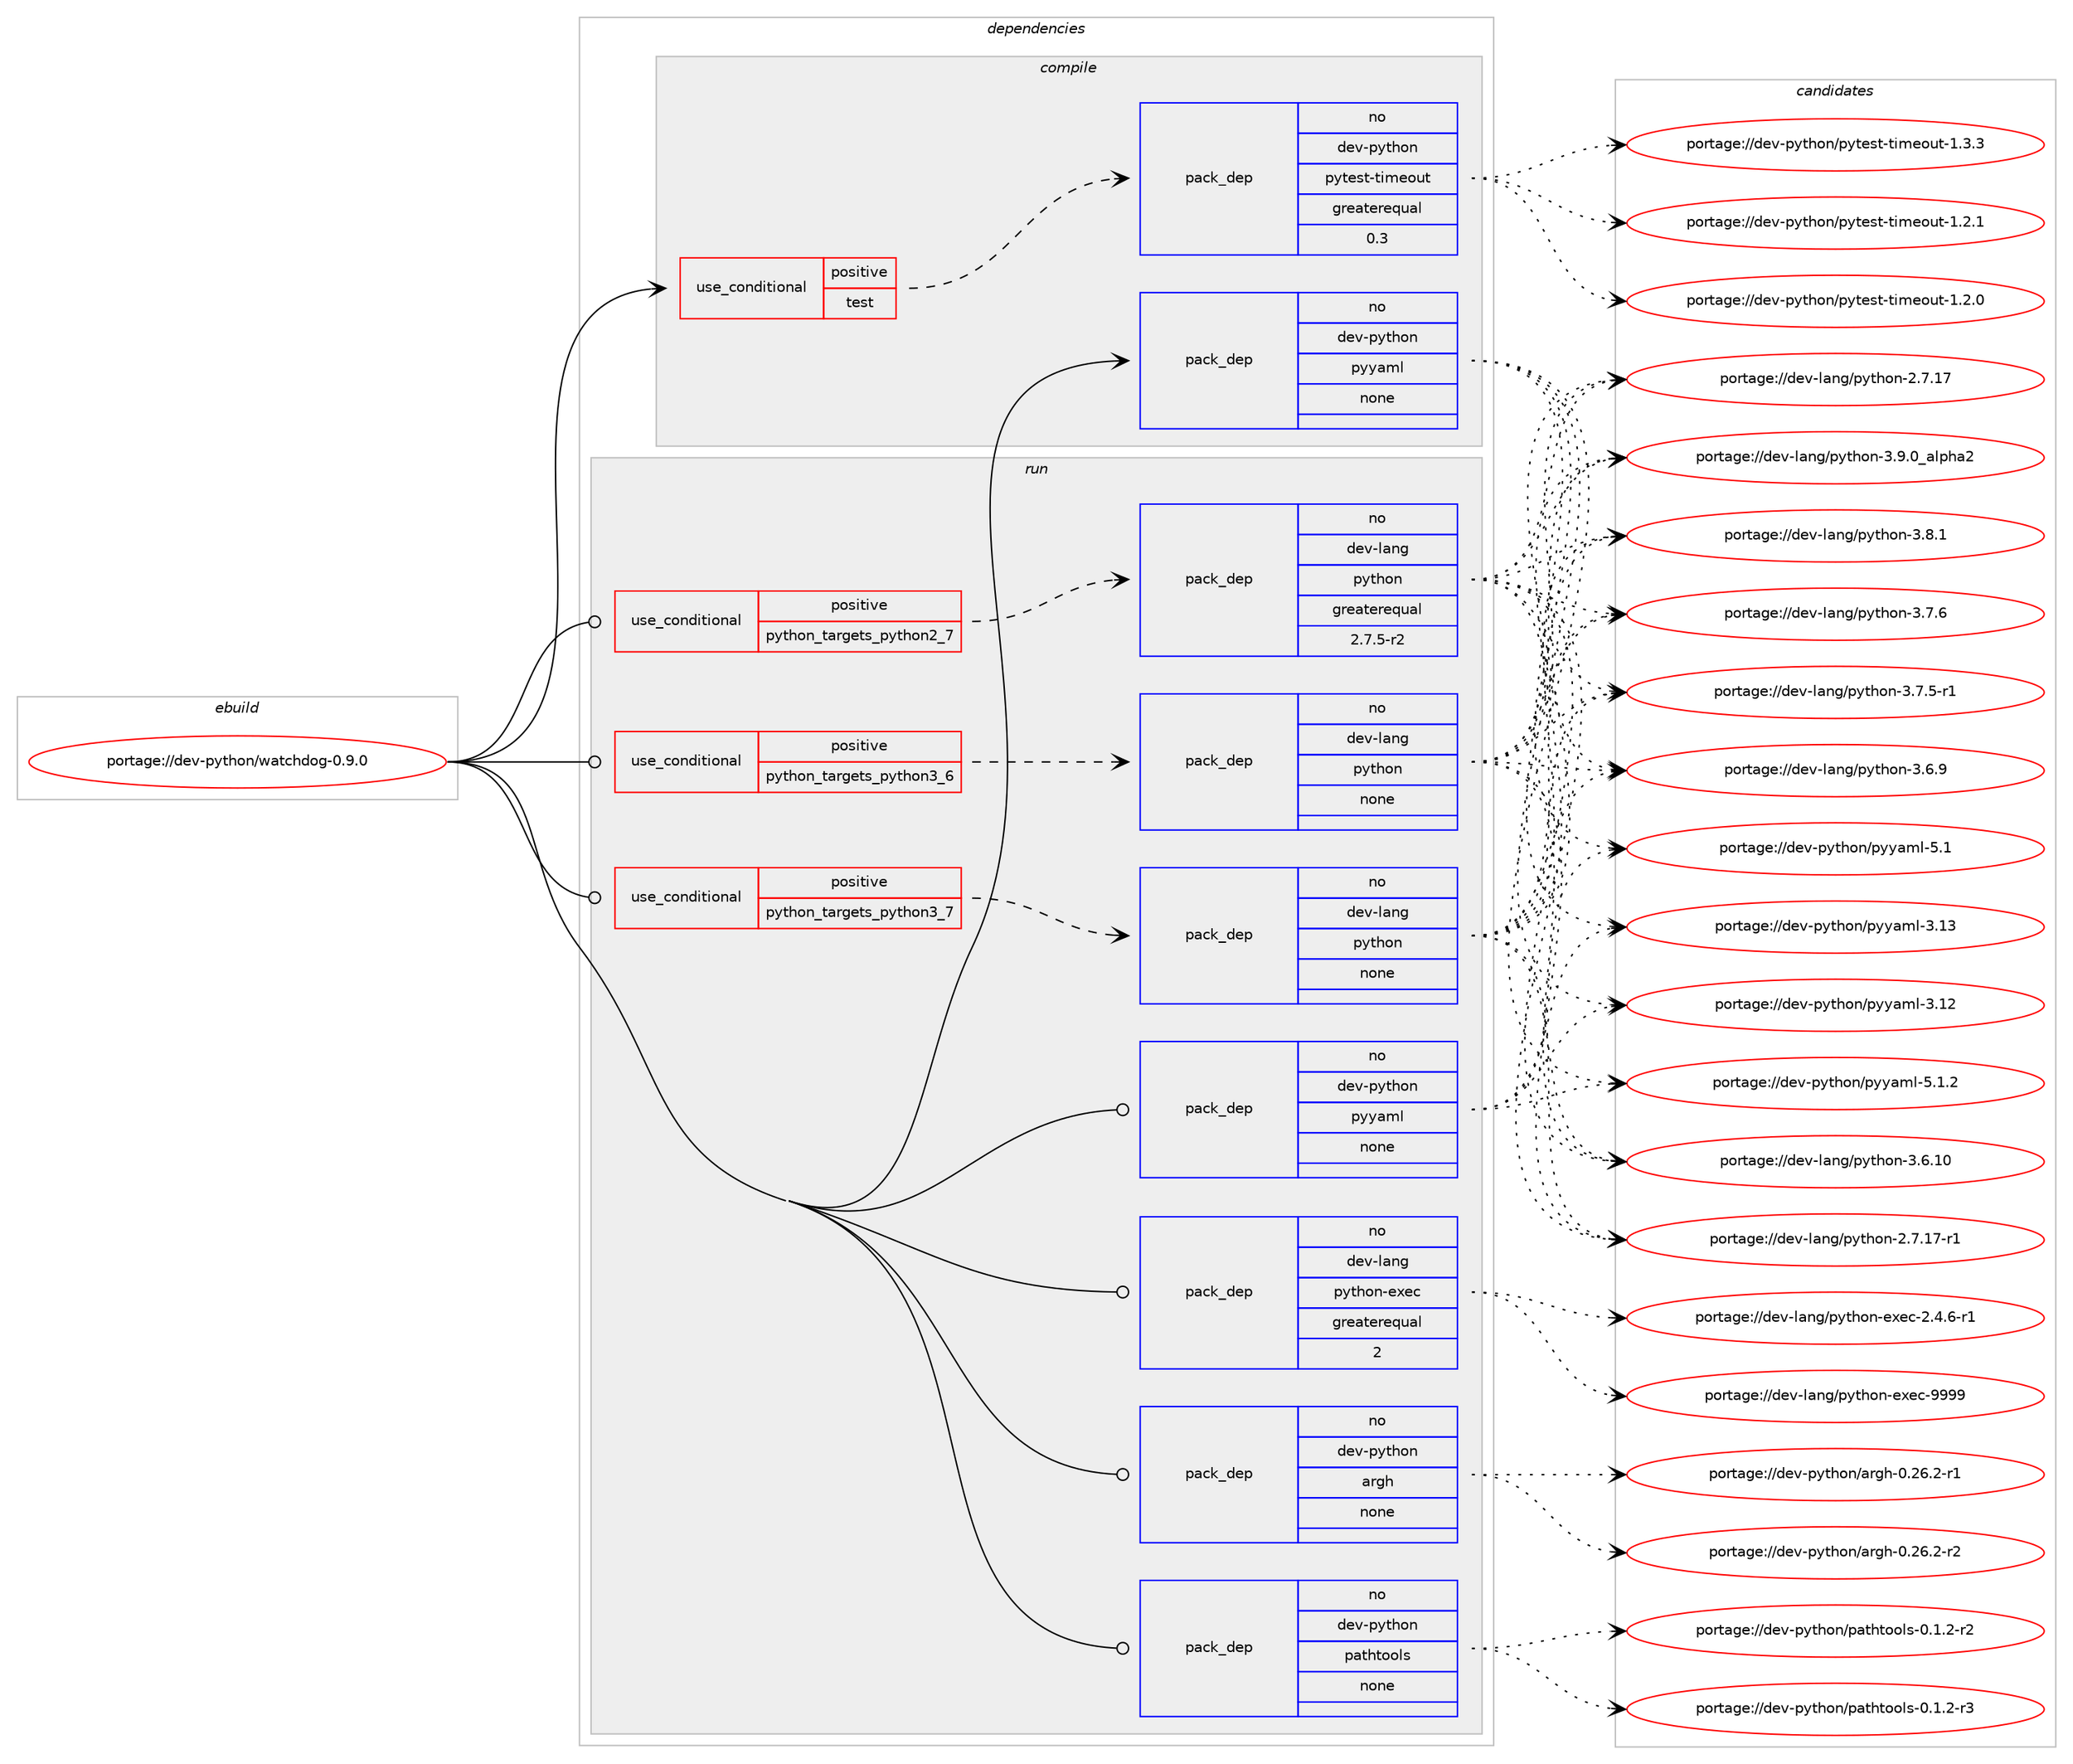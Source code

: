digraph prolog {

# *************
# Graph options
# *************

newrank=true;
concentrate=true;
compound=true;
graph [rankdir=LR,fontname=Helvetica,fontsize=10,ranksep=1.5];#, ranksep=2.5, nodesep=0.2];
edge  [arrowhead=vee];
node  [fontname=Helvetica,fontsize=10];

# **********
# The ebuild
# **********

subgraph cluster_leftcol {
color=gray;
label=<<i>ebuild</i>>;
id [label="portage://dev-python/watchdog-0.9.0", color=red, width=4, href="../dev-python/watchdog-0.9.0.svg"];
}

# ****************
# The dependencies
# ****************

subgraph cluster_midcol {
color=gray;
label=<<i>dependencies</i>>;
subgraph cluster_compile {
fillcolor="#eeeeee";
style=filled;
label=<<i>compile</i>>;
subgraph cond103867 {
dependency418696 [label=<<TABLE BORDER="0" CELLBORDER="1" CELLSPACING="0" CELLPADDING="4"><TR><TD ROWSPAN="3" CELLPADDING="10">use_conditional</TD></TR><TR><TD>positive</TD></TR><TR><TD>test</TD></TR></TABLE>>, shape=none, color=red];
subgraph pack309948 {
dependency418697 [label=<<TABLE BORDER="0" CELLBORDER="1" CELLSPACING="0" CELLPADDING="4" WIDTH="220"><TR><TD ROWSPAN="6" CELLPADDING="30">pack_dep</TD></TR><TR><TD WIDTH="110">no</TD></TR><TR><TD>dev-python</TD></TR><TR><TD>pytest-timeout</TD></TR><TR><TD>greaterequal</TD></TR><TR><TD>0.3</TD></TR></TABLE>>, shape=none, color=blue];
}
dependency418696:e -> dependency418697:w [weight=20,style="dashed",arrowhead="vee"];
}
id:e -> dependency418696:w [weight=20,style="solid",arrowhead="vee"];
subgraph pack309949 {
dependency418698 [label=<<TABLE BORDER="0" CELLBORDER="1" CELLSPACING="0" CELLPADDING="4" WIDTH="220"><TR><TD ROWSPAN="6" CELLPADDING="30">pack_dep</TD></TR><TR><TD WIDTH="110">no</TD></TR><TR><TD>dev-python</TD></TR><TR><TD>pyyaml</TD></TR><TR><TD>none</TD></TR><TR><TD></TD></TR></TABLE>>, shape=none, color=blue];
}
id:e -> dependency418698:w [weight=20,style="solid",arrowhead="vee"];
}
subgraph cluster_compileandrun {
fillcolor="#eeeeee";
style=filled;
label=<<i>compile and run</i>>;
}
subgraph cluster_run {
fillcolor="#eeeeee";
style=filled;
label=<<i>run</i>>;
subgraph cond103868 {
dependency418699 [label=<<TABLE BORDER="0" CELLBORDER="1" CELLSPACING="0" CELLPADDING="4"><TR><TD ROWSPAN="3" CELLPADDING="10">use_conditional</TD></TR><TR><TD>positive</TD></TR><TR><TD>python_targets_python2_7</TD></TR></TABLE>>, shape=none, color=red];
subgraph pack309950 {
dependency418700 [label=<<TABLE BORDER="0" CELLBORDER="1" CELLSPACING="0" CELLPADDING="4" WIDTH="220"><TR><TD ROWSPAN="6" CELLPADDING="30">pack_dep</TD></TR><TR><TD WIDTH="110">no</TD></TR><TR><TD>dev-lang</TD></TR><TR><TD>python</TD></TR><TR><TD>greaterequal</TD></TR><TR><TD>2.7.5-r2</TD></TR></TABLE>>, shape=none, color=blue];
}
dependency418699:e -> dependency418700:w [weight=20,style="dashed",arrowhead="vee"];
}
id:e -> dependency418699:w [weight=20,style="solid",arrowhead="odot"];
subgraph cond103869 {
dependency418701 [label=<<TABLE BORDER="0" CELLBORDER="1" CELLSPACING="0" CELLPADDING="4"><TR><TD ROWSPAN="3" CELLPADDING="10">use_conditional</TD></TR><TR><TD>positive</TD></TR><TR><TD>python_targets_python3_6</TD></TR></TABLE>>, shape=none, color=red];
subgraph pack309951 {
dependency418702 [label=<<TABLE BORDER="0" CELLBORDER="1" CELLSPACING="0" CELLPADDING="4" WIDTH="220"><TR><TD ROWSPAN="6" CELLPADDING="30">pack_dep</TD></TR><TR><TD WIDTH="110">no</TD></TR><TR><TD>dev-lang</TD></TR><TR><TD>python</TD></TR><TR><TD>none</TD></TR><TR><TD></TD></TR></TABLE>>, shape=none, color=blue];
}
dependency418701:e -> dependency418702:w [weight=20,style="dashed",arrowhead="vee"];
}
id:e -> dependency418701:w [weight=20,style="solid",arrowhead="odot"];
subgraph cond103870 {
dependency418703 [label=<<TABLE BORDER="0" CELLBORDER="1" CELLSPACING="0" CELLPADDING="4"><TR><TD ROWSPAN="3" CELLPADDING="10">use_conditional</TD></TR><TR><TD>positive</TD></TR><TR><TD>python_targets_python3_7</TD></TR></TABLE>>, shape=none, color=red];
subgraph pack309952 {
dependency418704 [label=<<TABLE BORDER="0" CELLBORDER="1" CELLSPACING="0" CELLPADDING="4" WIDTH="220"><TR><TD ROWSPAN="6" CELLPADDING="30">pack_dep</TD></TR><TR><TD WIDTH="110">no</TD></TR><TR><TD>dev-lang</TD></TR><TR><TD>python</TD></TR><TR><TD>none</TD></TR><TR><TD></TD></TR></TABLE>>, shape=none, color=blue];
}
dependency418703:e -> dependency418704:w [weight=20,style="dashed",arrowhead="vee"];
}
id:e -> dependency418703:w [weight=20,style="solid",arrowhead="odot"];
subgraph pack309953 {
dependency418705 [label=<<TABLE BORDER="0" CELLBORDER="1" CELLSPACING="0" CELLPADDING="4" WIDTH="220"><TR><TD ROWSPAN="6" CELLPADDING="30">pack_dep</TD></TR><TR><TD WIDTH="110">no</TD></TR><TR><TD>dev-lang</TD></TR><TR><TD>python-exec</TD></TR><TR><TD>greaterequal</TD></TR><TR><TD>2</TD></TR></TABLE>>, shape=none, color=blue];
}
id:e -> dependency418705:w [weight=20,style="solid",arrowhead="odot"];
subgraph pack309954 {
dependency418706 [label=<<TABLE BORDER="0" CELLBORDER="1" CELLSPACING="0" CELLPADDING="4" WIDTH="220"><TR><TD ROWSPAN="6" CELLPADDING="30">pack_dep</TD></TR><TR><TD WIDTH="110">no</TD></TR><TR><TD>dev-python</TD></TR><TR><TD>argh</TD></TR><TR><TD>none</TD></TR><TR><TD></TD></TR></TABLE>>, shape=none, color=blue];
}
id:e -> dependency418706:w [weight=20,style="solid",arrowhead="odot"];
subgraph pack309955 {
dependency418707 [label=<<TABLE BORDER="0" CELLBORDER="1" CELLSPACING="0" CELLPADDING="4" WIDTH="220"><TR><TD ROWSPAN="6" CELLPADDING="30">pack_dep</TD></TR><TR><TD WIDTH="110">no</TD></TR><TR><TD>dev-python</TD></TR><TR><TD>pathtools</TD></TR><TR><TD>none</TD></TR><TR><TD></TD></TR></TABLE>>, shape=none, color=blue];
}
id:e -> dependency418707:w [weight=20,style="solid",arrowhead="odot"];
subgraph pack309956 {
dependency418708 [label=<<TABLE BORDER="0" CELLBORDER="1" CELLSPACING="0" CELLPADDING="4" WIDTH="220"><TR><TD ROWSPAN="6" CELLPADDING="30">pack_dep</TD></TR><TR><TD WIDTH="110">no</TD></TR><TR><TD>dev-python</TD></TR><TR><TD>pyyaml</TD></TR><TR><TD>none</TD></TR><TR><TD></TD></TR></TABLE>>, shape=none, color=blue];
}
id:e -> dependency418708:w [weight=20,style="solid",arrowhead="odot"];
}
}

# **************
# The candidates
# **************

subgraph cluster_choices {
rank=same;
color=gray;
label=<<i>candidates</i>>;

subgraph choice309948 {
color=black;
nodesep=1;
choice100101118451121211161041111104711212111610111511645116105109101111117116454946514651 [label="portage://dev-python/pytest-timeout-1.3.3", color=red, width=4,href="../dev-python/pytest-timeout-1.3.3.svg"];
choice100101118451121211161041111104711212111610111511645116105109101111117116454946504649 [label="portage://dev-python/pytest-timeout-1.2.1", color=red, width=4,href="../dev-python/pytest-timeout-1.2.1.svg"];
choice100101118451121211161041111104711212111610111511645116105109101111117116454946504648 [label="portage://dev-python/pytest-timeout-1.2.0", color=red, width=4,href="../dev-python/pytest-timeout-1.2.0.svg"];
dependency418697:e -> choice100101118451121211161041111104711212111610111511645116105109101111117116454946514651:w [style=dotted,weight="100"];
dependency418697:e -> choice100101118451121211161041111104711212111610111511645116105109101111117116454946504649:w [style=dotted,weight="100"];
dependency418697:e -> choice100101118451121211161041111104711212111610111511645116105109101111117116454946504648:w [style=dotted,weight="100"];
}
subgraph choice309949 {
color=black;
nodesep=1;
choice100101118451121211161041111104711212112197109108455346494650 [label="portage://dev-python/pyyaml-5.1.2", color=red, width=4,href="../dev-python/pyyaml-5.1.2.svg"];
choice10010111845112121116104111110471121211219710910845534649 [label="portage://dev-python/pyyaml-5.1", color=red, width=4,href="../dev-python/pyyaml-5.1.svg"];
choice1001011184511212111610411111047112121121971091084551464951 [label="portage://dev-python/pyyaml-3.13", color=red, width=4,href="../dev-python/pyyaml-3.13.svg"];
choice1001011184511212111610411111047112121121971091084551464950 [label="portage://dev-python/pyyaml-3.12", color=red, width=4,href="../dev-python/pyyaml-3.12.svg"];
dependency418698:e -> choice100101118451121211161041111104711212112197109108455346494650:w [style=dotted,weight="100"];
dependency418698:e -> choice10010111845112121116104111110471121211219710910845534649:w [style=dotted,weight="100"];
dependency418698:e -> choice1001011184511212111610411111047112121121971091084551464951:w [style=dotted,weight="100"];
dependency418698:e -> choice1001011184511212111610411111047112121121971091084551464950:w [style=dotted,weight="100"];
}
subgraph choice309950 {
color=black;
nodesep=1;
choice10010111845108971101034711212111610411111045514657464895971081121049750 [label="portage://dev-lang/python-3.9.0_alpha2", color=red, width=4,href="../dev-lang/python-3.9.0_alpha2.svg"];
choice100101118451089711010347112121116104111110455146564649 [label="portage://dev-lang/python-3.8.1", color=red, width=4,href="../dev-lang/python-3.8.1.svg"];
choice100101118451089711010347112121116104111110455146554654 [label="portage://dev-lang/python-3.7.6", color=red, width=4,href="../dev-lang/python-3.7.6.svg"];
choice1001011184510897110103471121211161041111104551465546534511449 [label="portage://dev-lang/python-3.7.5-r1", color=red, width=4,href="../dev-lang/python-3.7.5-r1.svg"];
choice100101118451089711010347112121116104111110455146544657 [label="portage://dev-lang/python-3.6.9", color=red, width=4,href="../dev-lang/python-3.6.9.svg"];
choice10010111845108971101034711212111610411111045514654464948 [label="portage://dev-lang/python-3.6.10", color=red, width=4,href="../dev-lang/python-3.6.10.svg"];
choice100101118451089711010347112121116104111110455046554649554511449 [label="portage://dev-lang/python-2.7.17-r1", color=red, width=4,href="../dev-lang/python-2.7.17-r1.svg"];
choice10010111845108971101034711212111610411111045504655464955 [label="portage://dev-lang/python-2.7.17", color=red, width=4,href="../dev-lang/python-2.7.17.svg"];
dependency418700:e -> choice10010111845108971101034711212111610411111045514657464895971081121049750:w [style=dotted,weight="100"];
dependency418700:e -> choice100101118451089711010347112121116104111110455146564649:w [style=dotted,weight="100"];
dependency418700:e -> choice100101118451089711010347112121116104111110455146554654:w [style=dotted,weight="100"];
dependency418700:e -> choice1001011184510897110103471121211161041111104551465546534511449:w [style=dotted,weight="100"];
dependency418700:e -> choice100101118451089711010347112121116104111110455146544657:w [style=dotted,weight="100"];
dependency418700:e -> choice10010111845108971101034711212111610411111045514654464948:w [style=dotted,weight="100"];
dependency418700:e -> choice100101118451089711010347112121116104111110455046554649554511449:w [style=dotted,weight="100"];
dependency418700:e -> choice10010111845108971101034711212111610411111045504655464955:w [style=dotted,weight="100"];
}
subgraph choice309951 {
color=black;
nodesep=1;
choice10010111845108971101034711212111610411111045514657464895971081121049750 [label="portage://dev-lang/python-3.9.0_alpha2", color=red, width=4,href="../dev-lang/python-3.9.0_alpha2.svg"];
choice100101118451089711010347112121116104111110455146564649 [label="portage://dev-lang/python-3.8.1", color=red, width=4,href="../dev-lang/python-3.8.1.svg"];
choice100101118451089711010347112121116104111110455146554654 [label="portage://dev-lang/python-3.7.6", color=red, width=4,href="../dev-lang/python-3.7.6.svg"];
choice1001011184510897110103471121211161041111104551465546534511449 [label="portage://dev-lang/python-3.7.5-r1", color=red, width=4,href="../dev-lang/python-3.7.5-r1.svg"];
choice100101118451089711010347112121116104111110455146544657 [label="portage://dev-lang/python-3.6.9", color=red, width=4,href="../dev-lang/python-3.6.9.svg"];
choice10010111845108971101034711212111610411111045514654464948 [label="portage://dev-lang/python-3.6.10", color=red, width=4,href="../dev-lang/python-3.6.10.svg"];
choice100101118451089711010347112121116104111110455046554649554511449 [label="portage://dev-lang/python-2.7.17-r1", color=red, width=4,href="../dev-lang/python-2.7.17-r1.svg"];
choice10010111845108971101034711212111610411111045504655464955 [label="portage://dev-lang/python-2.7.17", color=red, width=4,href="../dev-lang/python-2.7.17.svg"];
dependency418702:e -> choice10010111845108971101034711212111610411111045514657464895971081121049750:w [style=dotted,weight="100"];
dependency418702:e -> choice100101118451089711010347112121116104111110455146564649:w [style=dotted,weight="100"];
dependency418702:e -> choice100101118451089711010347112121116104111110455146554654:w [style=dotted,weight="100"];
dependency418702:e -> choice1001011184510897110103471121211161041111104551465546534511449:w [style=dotted,weight="100"];
dependency418702:e -> choice100101118451089711010347112121116104111110455146544657:w [style=dotted,weight="100"];
dependency418702:e -> choice10010111845108971101034711212111610411111045514654464948:w [style=dotted,weight="100"];
dependency418702:e -> choice100101118451089711010347112121116104111110455046554649554511449:w [style=dotted,weight="100"];
dependency418702:e -> choice10010111845108971101034711212111610411111045504655464955:w [style=dotted,weight="100"];
}
subgraph choice309952 {
color=black;
nodesep=1;
choice10010111845108971101034711212111610411111045514657464895971081121049750 [label="portage://dev-lang/python-3.9.0_alpha2", color=red, width=4,href="../dev-lang/python-3.9.0_alpha2.svg"];
choice100101118451089711010347112121116104111110455146564649 [label="portage://dev-lang/python-3.8.1", color=red, width=4,href="../dev-lang/python-3.8.1.svg"];
choice100101118451089711010347112121116104111110455146554654 [label="portage://dev-lang/python-3.7.6", color=red, width=4,href="../dev-lang/python-3.7.6.svg"];
choice1001011184510897110103471121211161041111104551465546534511449 [label="portage://dev-lang/python-3.7.5-r1", color=red, width=4,href="../dev-lang/python-3.7.5-r1.svg"];
choice100101118451089711010347112121116104111110455146544657 [label="portage://dev-lang/python-3.6.9", color=red, width=4,href="../dev-lang/python-3.6.9.svg"];
choice10010111845108971101034711212111610411111045514654464948 [label="portage://dev-lang/python-3.6.10", color=red, width=4,href="../dev-lang/python-3.6.10.svg"];
choice100101118451089711010347112121116104111110455046554649554511449 [label="portage://dev-lang/python-2.7.17-r1", color=red, width=4,href="../dev-lang/python-2.7.17-r1.svg"];
choice10010111845108971101034711212111610411111045504655464955 [label="portage://dev-lang/python-2.7.17", color=red, width=4,href="../dev-lang/python-2.7.17.svg"];
dependency418704:e -> choice10010111845108971101034711212111610411111045514657464895971081121049750:w [style=dotted,weight="100"];
dependency418704:e -> choice100101118451089711010347112121116104111110455146564649:w [style=dotted,weight="100"];
dependency418704:e -> choice100101118451089711010347112121116104111110455146554654:w [style=dotted,weight="100"];
dependency418704:e -> choice1001011184510897110103471121211161041111104551465546534511449:w [style=dotted,weight="100"];
dependency418704:e -> choice100101118451089711010347112121116104111110455146544657:w [style=dotted,weight="100"];
dependency418704:e -> choice10010111845108971101034711212111610411111045514654464948:w [style=dotted,weight="100"];
dependency418704:e -> choice100101118451089711010347112121116104111110455046554649554511449:w [style=dotted,weight="100"];
dependency418704:e -> choice10010111845108971101034711212111610411111045504655464955:w [style=dotted,weight="100"];
}
subgraph choice309953 {
color=black;
nodesep=1;
choice10010111845108971101034711212111610411111045101120101994557575757 [label="portage://dev-lang/python-exec-9999", color=red, width=4,href="../dev-lang/python-exec-9999.svg"];
choice10010111845108971101034711212111610411111045101120101994550465246544511449 [label="portage://dev-lang/python-exec-2.4.6-r1", color=red, width=4,href="../dev-lang/python-exec-2.4.6-r1.svg"];
dependency418705:e -> choice10010111845108971101034711212111610411111045101120101994557575757:w [style=dotted,weight="100"];
dependency418705:e -> choice10010111845108971101034711212111610411111045101120101994550465246544511449:w [style=dotted,weight="100"];
}
subgraph choice309954 {
color=black;
nodesep=1;
choice100101118451121211161041111104797114103104454846505446504511450 [label="portage://dev-python/argh-0.26.2-r2", color=red, width=4,href="../dev-python/argh-0.26.2-r2.svg"];
choice100101118451121211161041111104797114103104454846505446504511449 [label="portage://dev-python/argh-0.26.2-r1", color=red, width=4,href="../dev-python/argh-0.26.2-r1.svg"];
dependency418706:e -> choice100101118451121211161041111104797114103104454846505446504511450:w [style=dotted,weight="100"];
dependency418706:e -> choice100101118451121211161041111104797114103104454846505446504511449:w [style=dotted,weight="100"];
}
subgraph choice309955 {
color=black;
nodesep=1;
choice1001011184511212111610411111047112971161041161111111081154548464946504511451 [label="portage://dev-python/pathtools-0.1.2-r3", color=red, width=4,href="../dev-python/pathtools-0.1.2-r3.svg"];
choice1001011184511212111610411111047112971161041161111111081154548464946504511450 [label="portage://dev-python/pathtools-0.1.2-r2", color=red, width=4,href="../dev-python/pathtools-0.1.2-r2.svg"];
dependency418707:e -> choice1001011184511212111610411111047112971161041161111111081154548464946504511451:w [style=dotted,weight="100"];
dependency418707:e -> choice1001011184511212111610411111047112971161041161111111081154548464946504511450:w [style=dotted,weight="100"];
}
subgraph choice309956 {
color=black;
nodesep=1;
choice100101118451121211161041111104711212112197109108455346494650 [label="portage://dev-python/pyyaml-5.1.2", color=red, width=4,href="../dev-python/pyyaml-5.1.2.svg"];
choice10010111845112121116104111110471121211219710910845534649 [label="portage://dev-python/pyyaml-5.1", color=red, width=4,href="../dev-python/pyyaml-5.1.svg"];
choice1001011184511212111610411111047112121121971091084551464951 [label="portage://dev-python/pyyaml-3.13", color=red, width=4,href="../dev-python/pyyaml-3.13.svg"];
choice1001011184511212111610411111047112121121971091084551464950 [label="portage://dev-python/pyyaml-3.12", color=red, width=4,href="../dev-python/pyyaml-3.12.svg"];
dependency418708:e -> choice100101118451121211161041111104711212112197109108455346494650:w [style=dotted,weight="100"];
dependency418708:e -> choice10010111845112121116104111110471121211219710910845534649:w [style=dotted,weight="100"];
dependency418708:e -> choice1001011184511212111610411111047112121121971091084551464951:w [style=dotted,weight="100"];
dependency418708:e -> choice1001011184511212111610411111047112121121971091084551464950:w [style=dotted,weight="100"];
}
}

}
